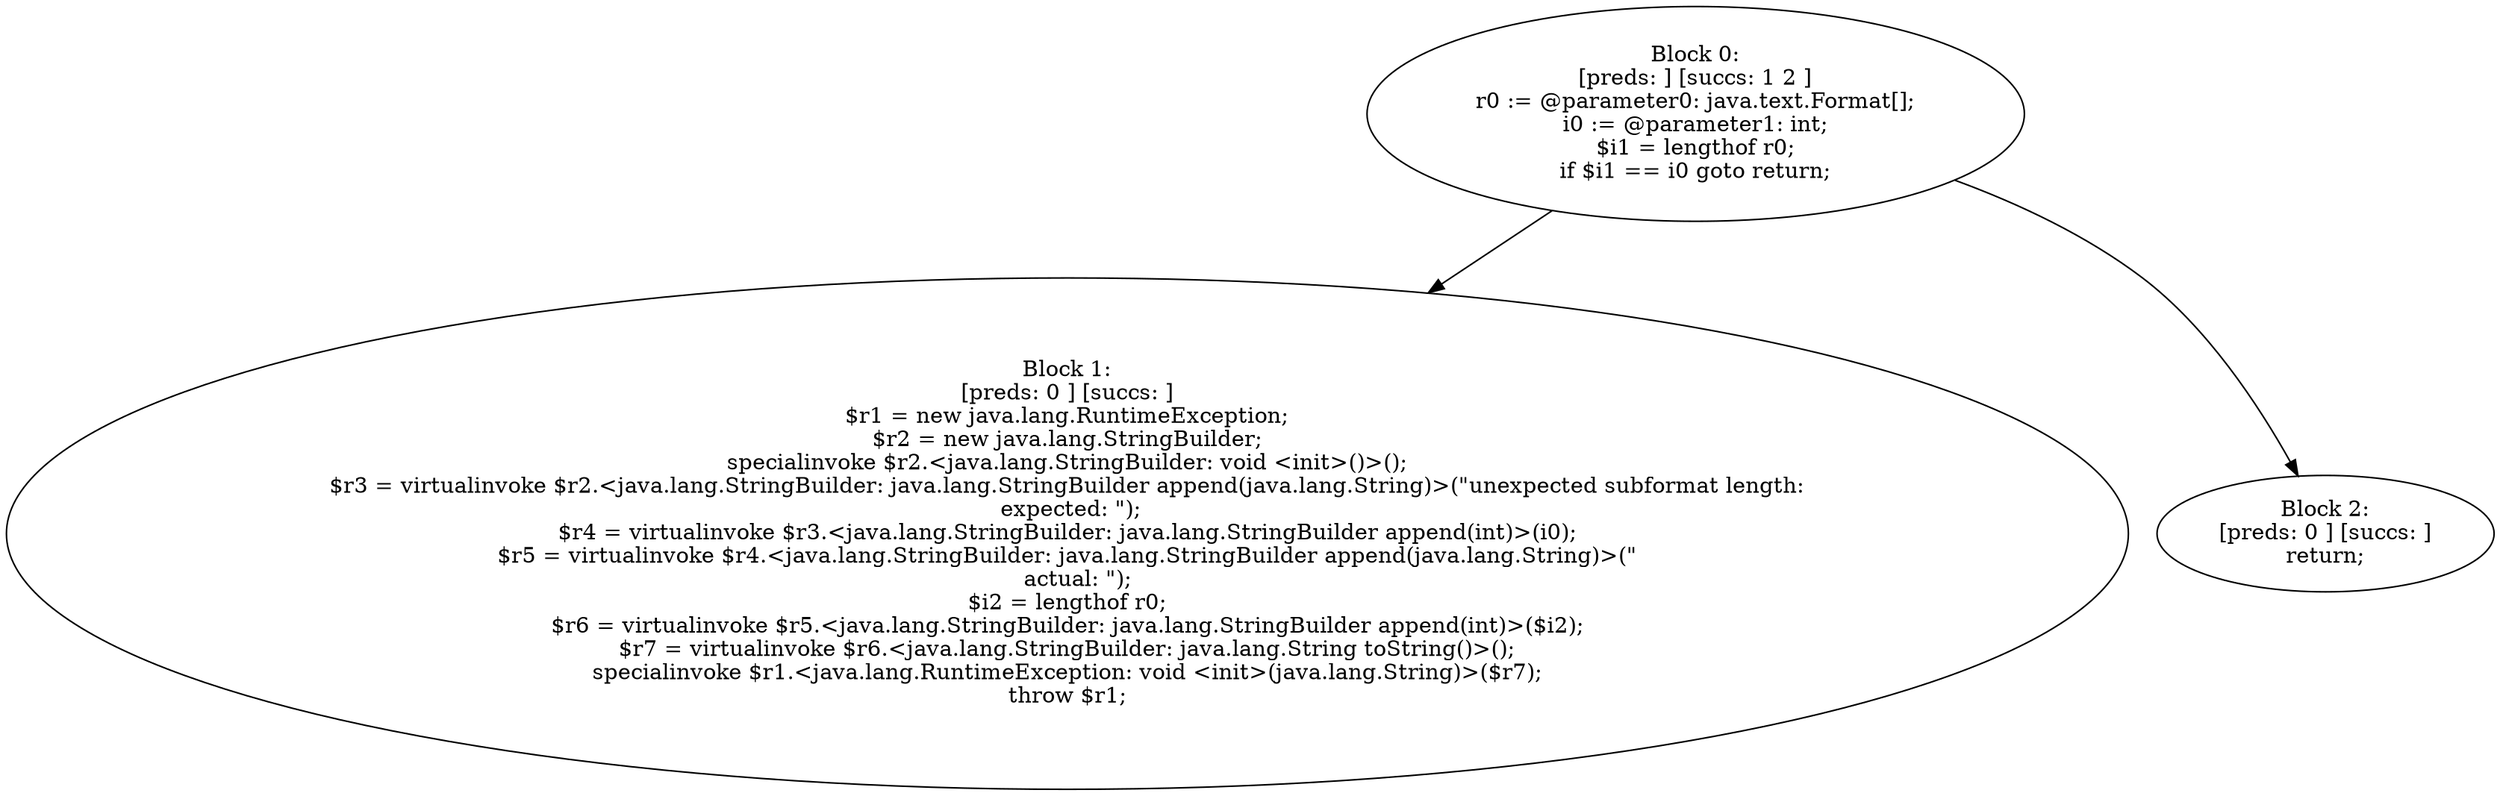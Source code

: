digraph "unitGraph" {
    "Block 0:
[preds: ] [succs: 1 2 ]
r0 := @parameter0: java.text.Format[];
i0 := @parameter1: int;
$i1 = lengthof r0;
if $i1 == i0 goto return;
"
    "Block 1:
[preds: 0 ] [succs: ]
$r1 = new java.lang.RuntimeException;
$r2 = new java.lang.StringBuilder;
specialinvoke $r2.<java.lang.StringBuilder: void <init>()>();
$r3 = virtualinvoke $r2.<java.lang.StringBuilder: java.lang.StringBuilder append(java.lang.String)>(\"unexpected subformat length:\n expected: \");
$r4 = virtualinvoke $r3.<java.lang.StringBuilder: java.lang.StringBuilder append(int)>(i0);
$r5 = virtualinvoke $r4.<java.lang.StringBuilder: java.lang.StringBuilder append(java.lang.String)>(\"\n   actual: \");
$i2 = lengthof r0;
$r6 = virtualinvoke $r5.<java.lang.StringBuilder: java.lang.StringBuilder append(int)>($i2);
$r7 = virtualinvoke $r6.<java.lang.StringBuilder: java.lang.String toString()>();
specialinvoke $r1.<java.lang.RuntimeException: void <init>(java.lang.String)>($r7);
throw $r1;
"
    "Block 2:
[preds: 0 ] [succs: ]
return;
"
    "Block 0:
[preds: ] [succs: 1 2 ]
r0 := @parameter0: java.text.Format[];
i0 := @parameter1: int;
$i1 = lengthof r0;
if $i1 == i0 goto return;
"->"Block 1:
[preds: 0 ] [succs: ]
$r1 = new java.lang.RuntimeException;
$r2 = new java.lang.StringBuilder;
specialinvoke $r2.<java.lang.StringBuilder: void <init>()>();
$r3 = virtualinvoke $r2.<java.lang.StringBuilder: java.lang.StringBuilder append(java.lang.String)>(\"unexpected subformat length:\n expected: \");
$r4 = virtualinvoke $r3.<java.lang.StringBuilder: java.lang.StringBuilder append(int)>(i0);
$r5 = virtualinvoke $r4.<java.lang.StringBuilder: java.lang.StringBuilder append(java.lang.String)>(\"\n   actual: \");
$i2 = lengthof r0;
$r6 = virtualinvoke $r5.<java.lang.StringBuilder: java.lang.StringBuilder append(int)>($i2);
$r7 = virtualinvoke $r6.<java.lang.StringBuilder: java.lang.String toString()>();
specialinvoke $r1.<java.lang.RuntimeException: void <init>(java.lang.String)>($r7);
throw $r1;
";
    "Block 0:
[preds: ] [succs: 1 2 ]
r0 := @parameter0: java.text.Format[];
i0 := @parameter1: int;
$i1 = lengthof r0;
if $i1 == i0 goto return;
"->"Block 2:
[preds: 0 ] [succs: ]
return;
";
}
